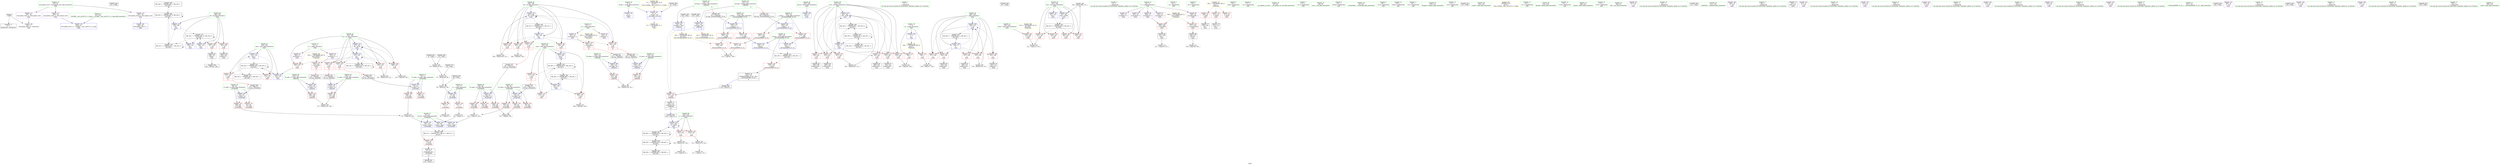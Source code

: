 digraph "SVFG" {
	label="SVFG";

	Node0x555c77682550 [shape=record,color=grey,label="{NodeID: 0\nNullPtr}"];
	Node0x555c77682550 -> Node0x555c7769cce0[style=solid];
	Node0x555c77682550 -> Node0x555c776a3b20[style=solid];
	Node0x555c776de320 [shape=record,color=black,label="{NodeID: 443\n372 = PHI()\n}"];
	Node0x555c776c33f0 [shape=record,color=black,label="{NodeID: 360\nMR_56V_2 = PHI(MR_56V_3, MR_56V_1, )\npts\{200 \}\n}"];
	Node0x555c776c33f0 -> Node0x555c776bedf0[style=dashed];
	Node0x555c7769e230 [shape=record,color=blue,label="{NodeID: 194\n62\<--105\nretval\<--cmp8\n_Z5checkiiii\n}"];
	Node0x555c7769e230 -> Node0x555c776bbbf0[style=dashed];
	Node0x555c7769b450 [shape=record,color=purple,label="{NodeID: 111\n404\<--39\nllvm.global_ctors_1\<--llvm.global_ctors\nGlob }"];
	Node0x555c7769b450 -> Node0x555c776a3a20[style=solid];
	Node0x555c77699760 [shape=record,color=green,label="{NodeID: 28\n4\<--6\n_ZL2pi\<--_ZL2pi_field_insensitive\nGlob }"];
	Node0x555c77699760 -> Node0x555c776a3720[style=solid];
	Node0x555c77699760 -> Node0x555c776a3c20[style=solid];
	Node0x555c776ac7f0 [shape=record,color=grey,label="{NodeID: 305\n355 = Binary(354, 221, )\n}"];
	Node0x555c776ac7f0 -> Node0x555c776a68a0[style=solid];
	Node0x555c776a68a0 [shape=record,color=blue,label="{NodeID: 222\n197\<--355\ndy\<--inc55\nmain\n}"];
	Node0x555c776a68a0 -> Node0x555c776a27b0[style=dashed];
	Node0x555c776a68a0 -> Node0x555c776a2880[style=dashed];
	Node0x555c776a68a0 -> Node0x555c776a2950[style=dashed];
	Node0x555c776a68a0 -> Node0x555c776a2a20[style=dashed];
	Node0x555c776a68a0 -> Node0x555c776a2af0[style=dashed];
	Node0x555c776a68a0 -> Node0x555c776a6150[style=dashed];
	Node0x555c776a68a0 -> Node0x555c776a68a0[style=dashed];
	Node0x555c776a68a0 -> Node0x555c776c2ef0[style=dashed];
	Node0x555c776a1430 [shape=record,color=red,label="{NodeID: 139\n168\<--162\n\<--__b.addr\n_ZSt3maxIiERKT_S2_S2_\n}"];
	Node0x555c776a1430 -> Node0x555c776a16a0[style=solid];
	Node0x555c7769bef0 [shape=record,color=green,label="{NodeID: 56\n183\<--184\nretval\<--retval_field_insensitive\nmain\n}"];
	Node0x555c7769bef0 -> Node0x555c7769ebf0[style=solid];
	Node0x555c776a2af0 [shape=record,color=red,label="{NodeID: 167\n354\<--197\n\<--dy\nmain\n}"];
	Node0x555c776a2af0 -> Node0x555c776ac7f0[style=solid];
	Node0x555c7769d6d0 [shape=record,color=black,label="{NodeID: 84\n300\<--299\nidxprom26\<--\nmain\n}"];
	Node0x555c776880c0 [shape=record,color=green,label="{NodeID: 1\n5\<--1\n\<--dummyObj\nCan only get source location for instruction, argument, global var or function.}"];
	Node0x555c776de3f0 [shape=record,color=black,label="{NodeID: 444\n377 = PHI()\n}"];
	Node0x555c776c38f0 [shape=record,color=black,label="{NodeID: 361\nMR_58V_2 = PHI(MR_58V_3, MR_58V_1, )\npts\{202 \}\n}"];
	Node0x555c776c38f0 -> Node0x555c776bf2f0[style=dashed];
	Node0x555c7769e300 [shape=record,color=blue,label="{NodeID: 195\n62\<--110\nretval\<--cmp10\n_Z5checkiiii\n}"];
	Node0x555c7769e300 -> Node0x555c776bbbf0[style=dashed];
	Node0x555c7769b550 [shape=record,color=purple,label="{NodeID: 112\n405\<--39\nllvm.global_ctors_2\<--llvm.global_ctors\nGlob }"];
	Node0x555c7769b550 -> Node0x555c776a3b20[style=solid];
	Node0x555c776997f0 [shape=record,color=green,label="{NodeID: 29\n7\<--9\nn\<--n_field_insensitive\nGlob }"];
	Node0x555c776997f0 -> Node0x555c7769b650[style=solid];
	Node0x555c776997f0 -> Node0x555c7769b720[style=solid];
	Node0x555c776997f0 -> Node0x555c776a3820[style=solid];
	Node0x555c776ac970 [shape=record,color=grey,label="{NodeID: 306\n381 = Binary(380, 221, )\n}"];
	Node0x555c776ac970 -> Node0x555c776a6a40[style=solid];
	Node0x555c776a6970 [shape=record,color=blue,label="{NodeID: 223\n195\<--360\ndx\<--inc58\nmain\n}"];
	Node0x555c776a6970 -> Node0x555c776a23a0[style=dashed];
	Node0x555c776a6970 -> Node0x555c776a2470[style=dashed];
	Node0x555c776a6970 -> Node0x555c776a2540[style=dashed];
	Node0x555c776a6970 -> Node0x555c776a2610[style=dashed];
	Node0x555c776a6970 -> Node0x555c776a26e0[style=dashed];
	Node0x555c776a6970 -> Node0x555c776a6970[style=dashed];
	Node0x555c776a6970 -> Node0x555c776c29f0[style=dashed];
	Node0x555c776a1500 [shape=record,color=red,label="{NodeID: 140\n172\<--162\n\<--__b.addr\n_ZSt3maxIiERKT_S2_S2_\n}"];
	Node0x555c776a1500 -> Node0x555c7769ea50[style=solid];
	Node0x555c7769bfc0 [shape=record,color=green,label="{NodeID: 57\n185\<--186\nntest\<--ntest_field_insensitive\nmain\n}"];
	Node0x555c7769bfc0 -> Node0x555c776a1770[style=solid];
	Node0x555c776a2bc0 [shape=record,color=red,label="{NodeID: 168\n287\<--199\n\<--ok\nmain\n}"];
	Node0x555c776a2bc0 -> Node0x555c7769d530[style=solid];
	Node0x555c7769d7a0 [shape=record,color=black,label="{NodeID: 85\n306\<--305\nidxprom29\<--\nmain\n}"];
	Node0x555c776896f0 [shape=record,color=green,label="{NodeID: 2\n8\<--1\n\<--dummyObj\nCan only get source location for instruction, argument, global var or function.}"];
	Node0x555c776de4f0 [shape=record,color=black,label="{NodeID: 445\n58 = PHI(272, )\n0th arg _Z5checkiiii }"];
	Node0x555c776de4f0 -> Node0x555c776a3cf0[style=solid];
	Node0x555c776c3df0 [shape=record,color=black,label="{NodeID: 362\nMR_60V_2 = PHI(MR_60V_3, MR_60V_1, )\npts\{204 \}\n}"];
	Node0x555c776c3df0 -> Node0x555c776bf7f0[style=dashed];
	Node0x555c7769e3d0 [shape=record,color=blue,label="{NodeID: 196\n124\<--120\nX1.addr\<--X1\n_Z4distiiii\n}"];
	Node0x555c7769e3d0 -> Node0x555c776a0db0[style=dashed];
	Node0x555c7769b650 [shape=record,color=red,label="{NodeID: 113\n238\<--7\n\<--n\nmain\n}"];
	Node0x555c7769b650 -> Node0x555c776ae2f0[style=solid];
	Node0x555c77699880 [shape=record,color=green,label="{NodeID: 30\n10\<--11\nx\<--x_field_insensitive\nGlob }"];
	Node0x555c77699880 -> Node0x555c7769dbb0[style=solid];
	Node0x555c77699880 -> Node0x555c7769dc80[style=solid];
	Node0x555c776bb940 [shape=record,color=yellow,style=double,label="{NodeID: 390\n62V_1 = ENCHI(MR_62V_0)\npts\{110000 \}\nFun[main]}"];
	Node0x555c776bb940 -> Node0x555c776a33e0[style=dashed];
	Node0x555c776acaf0 [shape=record,color=grey,label="{NodeID: 307\n342 = Binary(341, 221, )\n}"];
	Node0x555c776acaf0 -> Node0x555c776a6630[style=solid];
	Node0x555c776a6a40 [shape=record,color=blue,label="{NodeID: 224\n187\<--381\ntest\<--inc68\nmain\n}"];
	Node0x555c776a6a40 -> Node0x555c776c15f0[style=dashed];
	Node0x555c776a15d0 [shape=record,color=red,label="{NodeID: 141\n167\<--166\n\<--\n_ZSt3maxIiERKT_S2_S2_\n}"];
	Node0x555c776a15d0 -> Node0x555c776ae470[style=solid];
	Node0x555c7769c090 [shape=record,color=green,label="{NodeID: 58\n187\<--188\ntest\<--test_field_insensitive\nmain\n}"];
	Node0x555c7769c090 -> Node0x555c776a1840[style=solid];
	Node0x555c7769c090 -> Node0x555c776a1910[style=solid];
	Node0x555c7769c090 -> Node0x555c776a19e0[style=solid];
	Node0x555c7769c090 -> Node0x555c776a1ab0[style=solid];
	Node0x555c7769c090 -> Node0x555c7769ecc0[style=solid];
	Node0x555c7769c090 -> Node0x555c776a6a40[style=solid];
	Node0x555c776a2c90 [shape=record,color=red,label="{NodeID: 169\n345\<--199\n\<--ok\nmain\n}"];
	Node0x555c776a2c90 -> Node0x555c7769dae0[style=solid];
	Node0x555c7769d870 [shape=record,color=black,label="{NodeID: 86\n310\<--309\nconv\<--\nmain\n}"];
	Node0x555c7769d870 -> Node0x555c776ad3f0[style=solid];
	Node0x555c77689780 [shape=record,color=green,label="{NodeID: 3\n16\<--1\n.str\<--dummyObj\nGlob }"];
	Node0x555c776de6e0 [shape=record,color=black,label="{NodeID: 446\n59 = PHI(273, )\n1st arg _Z5checkiiii }"];
	Node0x555c776de6e0 -> Node0x555c776a3dc0[style=solid];
	Node0x555c7769e4a0 [shape=record,color=blue,label="{NodeID: 197\n126\<--121\nY1.addr\<--Y1\n_Z4distiiii\n}"];
	Node0x555c7769e4a0 -> Node0x555c776a0e80[style=dashed];
	Node0x555c7769b720 [shape=record,color=red,label="{NodeID: 114\n284\<--7\n\<--n\nmain\n}"];
	Node0x555c7769b720 -> Node0x555c776ade70[style=solid];
	Node0x555c77699910 [shape=record,color=green,label="{NodeID: 31\n12\<--13\ny\<--y_field_insensitive\nGlob }"];
	Node0x555c77699910 -> Node0x555c7769dd50[style=solid];
	Node0x555c77699910 -> Node0x555c7769de20[style=solid];
	Node0x555c776bba20 [shape=record,color=yellow,style=double,label="{NodeID: 391\n64V_1 = ENCHI(MR_64V_0)\npts\{130000 \}\nFun[main]}"];
	Node0x555c776bba20 -> Node0x555c776a34b0[style=dashed];
	Node0x555c776acc70 [shape=record,color=grey,label="{NodeID: 308\n254 = Binary(253, 221, )\n}"];
	Node0x555c776acc70 -> Node0x555c7769ee60[style=solid];
	Node0x555c776a16a0 [shape=record,color=red,label="{NodeID: 142\n169\<--168\n\<--\n_ZSt3maxIiERKT_S2_S2_\n}"];
	Node0x555c776a16a0 -> Node0x555c776ae470[style=solid];
	Node0x555c7769c160 [shape=record,color=green,label="{NodeID: 59\n189\<--190\ni\<--i_field_insensitive\nmain\n}"];
	Node0x555c7769c160 -> Node0x555c776a1b80[style=solid];
	Node0x555c7769c160 -> Node0x555c776a1c50[style=solid];
	Node0x555c7769c160 -> Node0x555c776a1d20[style=solid];
	Node0x555c7769c160 -> Node0x555c776a1df0[style=solid];
	Node0x555c7769c160 -> Node0x555c776a1ec0[style=solid];
	Node0x555c7769c160 -> Node0x555c7769ed90[style=solid];
	Node0x555c7769c160 -> Node0x555c7769ee60[style=solid];
	Node0x555c776bbbf0 [shape=record,color=black,label="{NodeID: 336\nMR_4V_3 = PHI(MR_4V_5, MR_4V_2, MR_4V_4, )\npts\{63 \}\n}"];
	Node0x555c776bbbf0 -> Node0x555c776a0320[style=dashed];
	Node0x555c776a2d60 [shape=record,color=red,label="{NodeID: 170\n283\<--201\n\<--i20\nmain\n}"];
	Node0x555c776a2d60 -> Node0x555c776ade70[style=solid];
	Node0x555c7769d940 [shape=record,color=black,label="{NodeID: 87\n324\<--323\nidxprom36\<--\nmain\n}"];
	Node0x555c776883c0 [shape=record,color=green,label="{NodeID: 4\n18\<--1\n.str.1\<--dummyObj\nGlob }"];
	Node0x555c776de820 [shape=record,color=black,label="{NodeID: 447\n60 = PHI(274, )\n2nd arg _Z5checkiiii }"];
	Node0x555c776de820 -> Node0x555c776a3e90[style=solid];
	Node0x555c7769e570 [shape=record,color=blue,label="{NodeID: 198\n128\<--122\nX2.addr\<--X2\n_Z4distiiii\n}"];
	Node0x555c7769e570 -> Node0x555c776a0f50[style=dashed];
	Node0x555c776a00b0 [shape=record,color=red,label="{NodeID: 115\n206\<--20\n\<--stdin\nmain\n}"];
	Node0x555c776a00b0 -> Node0x555c7769d120[style=solid];
	Node0x555c776999a0 [shape=record,color=green,label="{NodeID: 32\n14\<--15\nc\<--c_field_insensitive\nGlob }"];
	Node0x555c776999a0 -> Node0x555c7769def0[style=solid];
	Node0x555c776999a0 -> Node0x555c7769dfc0[style=solid];
	Node0x555c776999a0 -> Node0x555c7769a7f0[style=solid];
	Node0x555c776999a0 -> Node0x555c7769a8c0[style=solid];
	Node0x555c776999a0 -> Node0x555c7769a990[style=solid];
	Node0x555c776a4030 [shape=record,color=yellow,style=double,label="{NodeID: 392\n66V_1 = ENCHI(MR_66V_0)\npts\{150000 \}\nFun[main]}"];
	Node0x555c776a4030 -> Node0x555c776a3580[style=dashed];
	Node0x555c776a4030 -> Node0x555c776a3650[style=dashed];
	Node0x555c776acdf0 [shape=record,color=grey,label="{NodeID: 309\n101 = cmp(99, 100, )\n}"];
	Node0x555c776a1770 [shape=record,color=red,label="{NodeID: 143\n224\<--185\n\<--ntest\nmain\n}"];
	Node0x555c776a1770 -> Node0x555c776ad870[style=solid];
	Node0x555c7769c230 [shape=record,color=green,label="{NodeID: 60\n191\<--192\nansx\<--ansx_field_insensitive\nmain\n}"];
	Node0x555c7769c230 -> Node0x555c776a1f90[style=solid];
	Node0x555c7769c230 -> Node0x555c776a2060[style=solid];
	Node0x555c7769c230 -> Node0x555c776a2130[style=solid];
	Node0x555c7769c230 -> Node0x555c7769ef30[style=solid];
	Node0x555c7769c230 -> Node0x555c776a6700[style=solid];
	Node0x555c776a2e30 [shape=record,color=red,label="{NodeID: 171\n295\<--201\n\<--i20\nmain\n}"];
	Node0x555c776a2e30 -> Node0x555c7769d600[style=solid];
	Node0x555c7769da10 [shape=record,color=black,label="{NodeID: 88\n328\<--327\nconv39\<--\nmain\n}"];
	Node0x555c7769da10 -> Node0x555c776adff0[style=solid];
	Node0x555c77688450 [shape=record,color=green,label="{NodeID: 5\n20\<--1\nstdin\<--dummyObj\nGlob }"];
	Node0x555c776de960 [shape=record,color=black,label="{NodeID: 448\n61 = PHI(275, )\n3rd arg _Z5checkiiii }"];
	Node0x555c776de960 -> Node0x555c776a3f60[style=solid];
	Node0x555c7769e640 [shape=record,color=blue,label="{NodeID: 199\n130\<--123\nY2.addr\<--Y2\n_Z4distiiii\n}"];
	Node0x555c7769e640 -> Node0x555c776a1020[style=dashed];
	Node0x555c776a0180 [shape=record,color=red,label="{NodeID: 116\n212\<--25\n\<--stdout\nmain\n}"];
	Node0x555c776a0180 -> Node0x555c7769d1f0[style=solid];
	Node0x555c77699aa0 [shape=record,color=green,label="{NodeID: 33\n39\<--43\nllvm.global_ctors\<--llvm.global_ctors_field_insensitive\nGlob }"];
	Node0x555c77699aa0 -> Node0x555c7769b350[style=solid];
	Node0x555c77699aa0 -> Node0x555c7769b450[style=solid];
	Node0x555c77699aa0 -> Node0x555c7769b550[style=solid];
	Node0x555c776a4110 [shape=record,color=yellow,style=double,label="{NodeID: 393\n2V_1 = ENCHI(MR_2V_0)\npts\{6 \}\nFun[_GLOBAL__sub_I_g201513_2_0.cpp]|{<s0>20}}"];
	Node0x555c776a4110:s0 -> Node0x555c776a3c20[style=dashed,color=red];
	Node0x555c776acf70 [shape=record,color=grey,label="{NodeID: 310\n93 = cmp(92, 8, )\n}"];
	Node0x555c776a1840 [shape=record,color=red,label="{NodeID: 144\n223\<--187\n\<--test\nmain\n}"];
	Node0x555c776a1840 -> Node0x555c776ad870[style=solid];
	Node0x555c7769c300 [shape=record,color=green,label="{NodeID: 61\n193\<--194\nansy\<--ansy_field_insensitive\nmain\n}"];
	Node0x555c7769c300 -> Node0x555c776a2200[style=solid];
	Node0x555c7769c300 -> Node0x555c776a22d0[style=solid];
	Node0x555c7769c300 -> Node0x555c7769f000[style=solid];
	Node0x555c7769c300 -> Node0x555c776a67d0[style=solid];
	Node0x555c776a2f00 [shape=record,color=red,label="{NodeID: 172\n299\<--201\n\<--i20\nmain\n}"];
	Node0x555c776a2f00 -> Node0x555c7769d6d0[style=solid];
	Node0x555c7769dae0 [shape=record,color=black,label="{NodeID: 89\n346\<--345\ntobool51\<--\nmain\n}"];
	Node0x555c7768a3f0 [shape=record,color=green,label="{NodeID: 6\n21\<--1\n.str.2\<--dummyObj\nGlob }"];
	Node0x555c776deaa0 [shape=record,color=black,label="{NodeID: 449\n120 = PHI(293, )\n0th arg _Z4distiiii }"];
	Node0x555c776deaa0 -> Node0x555c7769e3d0[style=solid];
	Node0x555c7769e710 [shape=record,color=blue,label="{NodeID: 200\n132\<--143\nref.tmp\<--call\n_Z4distiiii\n|{|<s1>8}}"];
	Node0x555c7769e710 -> Node0x555c776a10f0[style=dashed];
	Node0x555c7769e710:s1 -> Node0x555c776a4220[style=dashed,color=red];
	Node0x555c776a0250 [shape=record,color=red,label="{NodeID: 117\n227\<--28\n\<--stderr\nmain\n}"];
	Node0x555c77699ba0 [shape=record,color=green,label="{NodeID: 34\n44\<--45\n__cxx_global_var_init\<--__cxx_global_var_init_field_insensitive\n}"];
	Node0x555c776a4220 [shape=record,color=yellow,style=double,label="{NodeID: 394\n24V_1 = ENCHI(MR_24V_0)\npts\{133 \}\nFun[_ZSt3maxIiERKT_S2_S2_]}"];
	Node0x555c776a4220 -> Node0x555c776a15d0[style=dashed];
	Node0x555c776ad0f0 [shape=record,color=grey,label="{NodeID: 311\n96 = cmp(95, 8, )\n}"];
	Node0x555c776ad0f0 -> Node0x555c7769e160[style=solid];
	Node0x555c776a1910 [shape=record,color=red,label="{NodeID: 145\n228\<--187\n\<--test\nmain\n}"];
	Node0x555c7769c3d0 [shape=record,color=green,label="{NodeID: 62\n195\<--196\ndx\<--dx_field_insensitive\nmain\n}"];
	Node0x555c7769c3d0 -> Node0x555c776a23a0[style=solid];
	Node0x555c7769c3d0 -> Node0x555c776a2470[style=solid];
	Node0x555c7769c3d0 -> Node0x555c776a2540[style=solid];
	Node0x555c7769c3d0 -> Node0x555c776a2610[style=solid];
	Node0x555c7769c3d0 -> Node0x555c776a26e0[style=solid];
	Node0x555c7769c3d0 -> Node0x555c776a6080[style=solid];
	Node0x555c7769c3d0 -> Node0x555c776a6970[style=solid];
	Node0x555c776bcaf0 [shape=record,color=black,label="{NodeID: 339\nMR_56V_5 = PHI(MR_56V_7, MR_56V_4, )\npts\{200 \}\n}"];
	Node0x555c776bcaf0 -> Node0x555c776a6220[style=dashed];
	Node0x555c776bcaf0 -> Node0x555c776bcaf0[style=dashed];
	Node0x555c776bcaf0 -> Node0x555c776bedf0[style=dashed];
	Node0x555c776a2fd0 [shape=record,color=red,label="{NodeID: 173\n305\<--201\n\<--i20\nmain\n}"];
	Node0x555c776a2fd0 -> Node0x555c7769d7a0[style=solid];
	Node0x555c7769dbb0 [shape=record,color=purple,label="{NodeID: 90\n243\<--10\narrayidx\<--x\nmain\n}"];
	Node0x555c7768a480 [shape=record,color=green,label="{NodeID: 7\n23\<--1\n.str.3\<--dummyObj\nGlob }"];
	Node0x555c776debe0 [shape=record,color=black,label="{NodeID: 450\n121 = PHI(294, )\n1st arg _Z4distiiii }"];
	Node0x555c776debe0 -> Node0x555c7769e4a0[style=solid];
	Node0x555c7769e7e0 [shape=record,color=blue,label="{NodeID: 201\n134\<--148\nref.tmp1\<--call3\n_Z4distiiii\n|{|<s1>8}}"];
	Node0x555c7769e7e0 -> Node0x555c776a10f0[style=dashed];
	Node0x555c7769e7e0:s1 -> Node0x555c776a4330[style=dashed,color=red];
	Node0x555c776a0320 [shape=record,color=red,label="{NodeID: 118\n113\<--62\n\<--retval\n_Z5checkiiii\n}"];
	Node0x555c776a0320 -> Node0x555c7769ceb0[style=solid];
	Node0x555c77699ca0 [shape=record,color=green,label="{NodeID: 35\n49\<--50\nacos\<--acos_field_insensitive\n}"];
	Node0x555c776a4330 [shape=record,color=yellow,style=double,label="{NodeID: 395\n26V_1 = ENCHI(MR_26V_0)\npts\{135 \}\nFun[_ZSt3maxIiERKT_S2_S2_]}"];
	Node0x555c776a4330 -> Node0x555c776a16a0[style=dashed];
	Node0x555c776ad270 [shape=record,color=grey,label="{NodeID: 312\n317 = cmp(315, 221, )\n}"];
	Node0x555c776a19e0 [shape=record,color=red,label="{NodeID: 146\n363\<--187\n\<--test\nmain\n}"];
	Node0x555c7769c4a0 [shape=record,color=green,label="{NodeID: 63\n197\<--198\ndy\<--dy_field_insensitive\nmain\n}"];
	Node0x555c7769c4a0 -> Node0x555c776a27b0[style=solid];
	Node0x555c7769c4a0 -> Node0x555c776a2880[style=solid];
	Node0x555c7769c4a0 -> Node0x555c776a2950[style=solid];
	Node0x555c7769c4a0 -> Node0x555c776a2a20[style=solid];
	Node0x555c7769c4a0 -> Node0x555c776a2af0[style=solid];
	Node0x555c7769c4a0 -> Node0x555c776a6150[style=solid];
	Node0x555c7769c4a0 -> Node0x555c776a68a0[style=solid];
	Node0x555c776bcff0 [shape=record,color=black,label="{NodeID: 340\nMR_58V_5 = PHI(MR_58V_7, MR_58V_4, )\npts\{202 \}\n}"];
	Node0x555c776bcff0 -> Node0x555c776a62f0[style=dashed];
	Node0x555c776bcff0 -> Node0x555c776bcff0[style=dashed];
	Node0x555c776bcff0 -> Node0x555c776bf2f0[style=dashed];
	Node0x555c776a30a0 [shape=record,color=red,label="{NodeID: 174\n323\<--201\n\<--i20\nmain\n}"];
	Node0x555c776a30a0 -> Node0x555c7769d940[style=solid];
	Node0x555c7769dc80 [shape=record,color=purple,label="{NodeID: 91\n297\<--10\narrayidx25\<--x\nmain\n}"];
	Node0x555c7769dc80 -> Node0x555c776a33e0[style=solid];
	Node0x555c7768a510 [shape=record,color=green,label="{NodeID: 8\n25\<--1\nstdout\<--dummyObj\nGlob }"];
	Node0x555c776dee00 [shape=record,color=black,label="{NodeID: 451\n122 = PHI(298, )\n2nd arg _Z4distiiii }"];
	Node0x555c776dee00 -> Node0x555c7769e570[style=solid];
	Node0x555c7769e8b0 [shape=record,color=blue,label="{NodeID: 202\n160\<--156\n__a.addr\<--__a\n_ZSt3maxIiERKT_S2_S2_\n}"];
	Node0x555c7769e8b0 -> Node0x555c776a1290[style=dashed];
	Node0x555c7769e8b0 -> Node0x555c776a1360[style=dashed];
	Node0x555c776a03f0 [shape=record,color=red,label="{NodeID: 119\n78\<--64\n\<--X1.addr\n_Z5checkiiii\n}"];
	Node0x555c77699da0 [shape=record,color=green,label="{NodeID: 36\n55\<--56\n_Z5checkiiii\<--_Z5checkiiii_field_insensitive\n}"];
	Node0x555c776ad3f0 [shape=record,color=grey,label="{NodeID: 313\n311 = cmp(310, 312, )\n}"];
	Node0x555c776a1ab0 [shape=record,color=red,label="{NodeID: 147\n380\<--187\n\<--test\nmain\n}"];
	Node0x555c776a1ab0 -> Node0x555c776ac970[style=solid];
	Node0x555c7769c570 [shape=record,color=green,label="{NodeID: 64\n199\<--200\nok\<--ok_field_insensitive\nmain\n}"];
	Node0x555c7769c570 -> Node0x555c776a2bc0[style=solid];
	Node0x555c7769c570 -> Node0x555c776a2c90[style=solid];
	Node0x555c7769c570 -> Node0x555c776a6220[style=solid];
	Node0x555c7769c570 -> Node0x555c776a6490[style=solid];
	Node0x555c7769c570 -> Node0x555c776a6560[style=solid];
	Node0x555c776bd4f0 [shape=record,color=black,label="{NodeID: 341\nMR_60V_5 = PHI(MR_60V_6, MR_60V_4, )\npts\{204 \}\n}"];
	Node0x555c776bd4f0 -> Node0x555c776a63c0[style=dashed];
	Node0x555c776bd4f0 -> Node0x555c776bd4f0[style=dashed];
	Node0x555c776bd4f0 -> Node0x555c776bf7f0[style=dashed];
	Node0x555c776a3170 [shape=record,color=red,label="{NodeID: 175\n341\<--201\n\<--i20\nmain\n}"];
	Node0x555c776a3170 -> Node0x555c776acaf0[style=solid];
	Node0x555c7769dd50 [shape=record,color=purple,label="{NodeID: 92\n246\<--12\narrayidx9\<--y\nmain\n}"];
	Node0x555c776885a0 [shape=record,color=green,label="{NodeID: 9\n26\<--1\n.str.4\<--dummyObj\nGlob }"];
	Node0x555c776def40 [shape=record,color=black,label="{NodeID: 452\n123 = PHI(302, )\n3rd arg _Z4distiiii }"];
	Node0x555c776def40 -> Node0x555c7769e640[style=solid];
	Node0x555c7769e980 [shape=record,color=blue,label="{NodeID: 203\n162\<--157\n__b.addr\<--__b\n_ZSt3maxIiERKT_S2_S2_\n}"];
	Node0x555c7769e980 -> Node0x555c776a1430[style=dashed];
	Node0x555c7769e980 -> Node0x555c776a1500[style=dashed];
	Node0x555c776a04c0 [shape=record,color=red,label="{NodeID: 120\n99\<--64\n\<--X1.addr\n_Z5checkiiii\n}"];
	Node0x555c776a04c0 -> Node0x555c776acdf0[style=solid];
	Node0x555c77699ea0 [shape=record,color=green,label="{NodeID: 37\n62\<--63\nretval\<--retval_field_insensitive\n_Z5checkiiii\n}"];
	Node0x555c77699ea0 -> Node0x555c776a0320[style=solid];
	Node0x555c77699ea0 -> Node0x555c7769e160[style=solid];
	Node0x555c77699ea0 -> Node0x555c7769e230[style=solid];
	Node0x555c77699ea0 -> Node0x555c7769e300[style=solid];
	Node0x555c776ad570 [shape=record,color=grey,label="{NodeID: 314\n110 = cmp(108, 109, )\n}"];
	Node0x555c776ad570 -> Node0x555c7769e300[style=solid];
	Node0x555c776a1b80 [shape=record,color=red,label="{NodeID: 148\n237\<--189\n\<--i\nmain\n}"];
	Node0x555c776a1b80 -> Node0x555c776ae2f0[style=solid];
	Node0x555c7769c640 [shape=record,color=green,label="{NodeID: 65\n201\<--202\ni20\<--i20_field_insensitive\nmain\n}"];
	Node0x555c7769c640 -> Node0x555c776a2d60[style=solid];
	Node0x555c7769c640 -> Node0x555c776a2e30[style=solid];
	Node0x555c7769c640 -> Node0x555c776a2f00[style=solid];
	Node0x555c7769c640 -> Node0x555c776a2fd0[style=solid];
	Node0x555c7769c640 -> Node0x555c776a30a0[style=solid];
	Node0x555c7769c640 -> Node0x555c776a3170[style=solid];
	Node0x555c7769c640 -> Node0x555c776a62f0[style=solid];
	Node0x555c7769c640 -> Node0x555c776a6630[style=solid];
	Node0x555c776a3240 [shape=record,color=red,label="{NodeID: 176\n314\<--203\n\<--u\nmain\n}"];
	Node0x555c776a3240 -> Node0x555c776ac070[style=solid];
	Node0x555c7769de20 [shape=record,color=purple,label="{NodeID: 93\n301\<--12\narrayidx27\<--y\nmain\n}"];
	Node0x555c7769de20 -> Node0x555c776a34b0[style=solid];
	Node0x555c77688630 [shape=record,color=green,label="{NodeID: 10\n28\<--1\nstderr\<--dummyObj\nGlob }"];
	Node0x555c776df080 [shape=record,color=black,label="{NodeID: 453\n156 = PHI(132, )\n0th arg _ZSt3maxIiERKT_S2_S2_ }"];
	Node0x555c776df080 -> Node0x555c7769e8b0[style=solid];
	Node0x555c7769ea50 [shape=record,color=blue,label="{NodeID: 204\n158\<--172\nretval\<--\n_ZSt3maxIiERKT_S2_S2_\n}"];
	Node0x555c7769ea50 -> Node0x555c776c0bf0[style=dashed];
	Node0x555c776a0590 [shape=record,color=red,label="{NodeID: 121\n103\<--64\n\<--X1.addr\n_Z5checkiiii\n}"];
	Node0x555c776a0590 -> Node0x555c776ad9f0[style=solid];
	Node0x555c77699f70 [shape=record,color=green,label="{NodeID: 38\n64\<--65\nX1.addr\<--X1.addr_field_insensitive\n_Z5checkiiii\n}"];
	Node0x555c77699f70 -> Node0x555c776a03f0[style=solid];
	Node0x555c77699f70 -> Node0x555c776a04c0[style=solid];
	Node0x555c77699f70 -> Node0x555c776a0590[style=solid];
	Node0x555c77699f70 -> Node0x555c776a3cf0[style=solid];
	Node0x555c776ad6f0 [shape=record,color=grey,label="{NodeID: 315\n369 = cmp(368, 258, )\n}"];
	Node0x555c776a1c50 [shape=record,color=red,label="{NodeID: 149\n241\<--189\n\<--i\nmain\n}"];
	Node0x555c776a1c50 -> Node0x555c7769d2c0[style=solid];
	Node0x555c7769c710 [shape=record,color=green,label="{NodeID: 66\n203\<--204\nu\<--u_field_insensitive\nmain\n}"];
	Node0x555c7769c710 -> Node0x555c776a3240[style=solid];
	Node0x555c7769c710 -> Node0x555c776a3310[style=solid];
	Node0x555c7769c710 -> Node0x555c776a63c0[style=solid];
	Node0x555c776a3310 [shape=record,color=red,label="{NodeID: 177\n332\<--203\n\<--u\nmain\n}"];
	Node0x555c776a3310 -> Node0x555c776ac370[style=solid];
	Node0x555c7769def0 [shape=record,color=purple,label="{NodeID: 94\n249\<--14\narrayidx11\<--c\nmain\n}"];
	Node0x555c776886c0 [shape=record,color=green,label="{NodeID: 11\n29\<--1\n.str.5\<--dummyObj\nGlob }"];
	Node0x555c776df1c0 [shape=record,color=black,label="{NodeID: 454\n157 = PHI(134, )\n1st arg _ZSt3maxIiERKT_S2_S2_ }"];
	Node0x555c776df1c0 -> Node0x555c7769e980[style=solid];
	Node0x555c7769eb20 [shape=record,color=blue,label="{NodeID: 205\n158\<--175\nretval\<--\n_ZSt3maxIiERKT_S2_S2_\n}"];
	Node0x555c7769eb20 -> Node0x555c776c0bf0[style=dashed];
	Node0x555c776a0660 [shape=record,color=red,label="{NodeID: 122\n82\<--66\n\<--Y1.addr\n_Z5checkiiii\n}"];
	Node0x555c7769a040 [shape=record,color=green,label="{NodeID: 39\n66\<--67\nY1.addr\<--Y1.addr_field_insensitive\n_Z5checkiiii\n}"];
	Node0x555c7769a040 -> Node0x555c776a0660[style=solid];
	Node0x555c7769a040 -> Node0x555c776a0730[style=solid];
	Node0x555c7769a040 -> Node0x555c776a3dc0[style=solid];
	Node0x555c776ad870 [shape=record,color=grey,label="{NodeID: 316\n225 = cmp(223, 224, )\n}"];
	Node0x555c776a1d20 [shape=record,color=red,label="{NodeID: 150\n244\<--189\n\<--i\nmain\n}"];
	Node0x555c776a1d20 -> Node0x555c7769d390[style=solid];
	Node0x555c7769c7e0 [shape=record,color=green,label="{NodeID: 67\n210\<--211\nfreopen\<--freopen_field_insensitive\n}"];
	Node0x555c776a33e0 [shape=record,color=red,label="{NodeID: 178\n298\<--297\n\<--arrayidx25\nmain\n|{<s0>16}}"];
	Node0x555c776a33e0:s0 -> Node0x555c776dee00[style=solid,color=red];
	Node0x555c7769dfc0 [shape=record,color=purple,label="{NodeID: 95\n307\<--14\narrayidx30\<--c\nmain\n}"];
	Node0x555c77689900 [shape=record,color=green,label="{NodeID: 12\n31\<--1\n.str.6\<--dummyObj\nGlob }"];
	Node0x555c776df870 [shape=record,color=black,label="{NodeID: 455\n251 = PHI()\n}"];
	Node0x555c7769ebf0 [shape=record,color=blue,label="{NodeID: 206\n183\<--8\nretval\<--\nmain\n}"];
	Node0x555c776a0730 [shape=record,color=red,label="{NodeID: 123\n108\<--66\n\<--Y1.addr\n_Z5checkiiii\n}"];
	Node0x555c776a0730 -> Node0x555c776ad570[style=solid];
	Node0x555c7769a110 [shape=record,color=green,label="{NodeID: 40\n68\<--69\nX2.addr\<--X2.addr_field_insensitive\n_Z5checkiiii\n}"];
	Node0x555c7769a110 -> Node0x555c776a0800[style=solid];
	Node0x555c7769a110 -> Node0x555c776a08d0[style=solid];
	Node0x555c7769a110 -> Node0x555c776a09a0[style=solid];
	Node0x555c7769a110 -> Node0x555c776a3e90[style=solid];
	Node0x555c776ad9f0 [shape=record,color=grey,label="{NodeID: 317\n105 = cmp(103, 104, )\n}"];
	Node0x555c776ad9f0 -> Node0x555c7769e230[style=solid];
	Node0x555c776a1df0 [shape=record,color=red,label="{NodeID: 151\n247\<--189\n\<--i\nmain\n}"];
	Node0x555c776a1df0 -> Node0x555c7769d460[style=solid];
	Node0x555c7769c8e0 [shape=record,color=green,label="{NodeID: 68\n218\<--219\nscanf\<--scanf_field_insensitive\n}"];
	Node0x555c776cbe30 [shape=record,color=yellow,style=double,label="{NodeID: 428\nRETMU(2V_2)\npts\{6 \}\nFun[_GLOBAL__sub_I_g201513_2_0.cpp]}"];
	Node0x555c776a34b0 [shape=record,color=red,label="{NodeID: 179\n302\<--301\n\<--arrayidx27\nmain\n|{<s0>16}}"];
	Node0x555c776a34b0:s0 -> Node0x555c776def40[style=solid,color=red];
	Node0x555c7769a7f0 [shape=record,color=purple,label="{NodeID: 96\n308\<--14\narraydecay\<--c\nmain\n}"];
	Node0x555c7769a7f0 -> Node0x555c776a3580[style=solid];
	Node0x555c77689990 [shape=record,color=green,label="{NodeID: 13\n33\<--1\n.str.7\<--dummyObj\nGlob }"];
	Node0x555c776df970 [shape=record,color=black,label="{NodeID: 456\n150 = PHI(155, )\n}"];
	Node0x555c776df970 -> Node0x555c776a10f0[style=solid];
	Node0x555c7769ecc0 [shape=record,color=blue,label="{NodeID: 207\n187\<--221\ntest\<--\nmain\n}"];
	Node0x555c7769ecc0 -> Node0x555c776c15f0[style=dashed];
	Node0x555c776a0800 [shape=record,color=red,label="{NodeID: 124\n85\<--68\n\<--X2.addr\n_Z5checkiiii\n}"];
	Node0x555c7769a1e0 [shape=record,color=green,label="{NodeID: 41\n70\<--71\nY2.addr\<--Y2.addr_field_insensitive\n_Z5checkiiii\n}"];
	Node0x555c7769a1e0 -> Node0x555c776a0a70[style=solid];
	Node0x555c7769a1e0 -> Node0x555c776a0b40[style=solid];
	Node0x555c7769a1e0 -> Node0x555c776a3f60[style=solid];
	Node0x555c776adb70 [shape=record,color=grey,label="{NodeID: 318\n264 = cmp(263, 265, )\n}"];
	Node0x555c776a1ec0 [shape=record,color=red,label="{NodeID: 152\n253\<--189\n\<--i\nmain\n}"];
	Node0x555c776a1ec0 -> Node0x555c776acc70[style=solid];
	Node0x555c7769c9e0 [shape=record,color=green,label="{NodeID: 69\n231\<--232\nfprintf\<--fprintf_field_insensitive\n}"];
	Node0x555c776bedf0 [shape=record,color=black,label="{NodeID: 346\nMR_56V_3 = PHI(MR_56V_4, MR_56V_2, )\npts\{200 \}\n}"];
	Node0x555c776bedf0 -> Node0x555c776a6220[style=dashed];
	Node0x555c776bedf0 -> Node0x555c776bcaf0[style=dashed];
	Node0x555c776bedf0 -> Node0x555c776bedf0[style=dashed];
	Node0x555c776bedf0 -> Node0x555c776c33f0[style=dashed];
	Node0x555c776a3580 [shape=record,color=red,label="{NodeID: 180\n309\<--308\n\<--arraydecay\nmain\n}"];
	Node0x555c776a3580 -> Node0x555c7769d870[style=solid];
	Node0x555c7769a8c0 [shape=record,color=purple,label="{NodeID: 97\n325\<--14\narrayidx37\<--c\nmain\n}"];
	Node0x555c77689a20 [shape=record,color=green,label="{NodeID: 14\n35\<--1\n.str.8\<--dummyObj\nGlob }"];
	Node0x555c776dfba0 [shape=record,color=black,label="{NodeID: 457\n86 = PHI()\n}"];
	Node0x555c776dfba0 -> Node0x555c776abbf0[style=solid];
	Node0x555c7769ed90 [shape=record,color=blue,label="{NodeID: 208\n189\<--8\ni\<--\nmain\n}"];
	Node0x555c7769ed90 -> Node0x555c776a1b80[style=dashed];
	Node0x555c7769ed90 -> Node0x555c776a1c50[style=dashed];
	Node0x555c7769ed90 -> Node0x555c776a1d20[style=dashed];
	Node0x555c7769ed90 -> Node0x555c776a1df0[style=dashed];
	Node0x555c7769ed90 -> Node0x555c776a1ec0[style=dashed];
	Node0x555c7769ed90 -> Node0x555c7769ee60[style=dashed];
	Node0x555c7769ed90 -> Node0x555c776c1af0[style=dashed];
	Node0x555c776a08d0 [shape=record,color=red,label="{NodeID: 125\n100\<--68\n\<--X2.addr\n_Z5checkiiii\n}"];
	Node0x555c776a08d0 -> Node0x555c776acdf0[style=solid];
	Node0x555c7769a2b0 [shape=record,color=green,label="{NodeID: 42\n72\<--73\nu\<--u_field_insensitive\n_Z5checkiiii\n}"];
	Node0x555c7769a2b0 -> Node0x555c776a0c10[style=solid];
	Node0x555c7769a2b0 -> Node0x555c776a0ce0[style=solid];
	Node0x555c7769a2b0 -> Node0x555c7769e090[style=solid];
	Node0x555c776adcf0 [shape=record,color=grey,label="{NodeID: 319\n334 = cmp(333, 8, )\n}"];
	Node0x555c776a1f90 [shape=record,color=red,label="{NodeID: 153\n272\<--191\n\<--ansx\nmain\n|{<s0>15}}"];
	Node0x555c776a1f90:s0 -> Node0x555c776de4f0[style=solid,color=red];
	Node0x555c7769cae0 [shape=record,color=green,label="{NodeID: 70\n366\<--367\nprintf\<--printf_field_insensitive\n}"];
	Node0x555c776bf2f0 [shape=record,color=black,label="{NodeID: 347\nMR_58V_3 = PHI(MR_58V_4, MR_58V_2, )\npts\{202 \}\n}"];
	Node0x555c776bf2f0 -> Node0x555c776a62f0[style=dashed];
	Node0x555c776bf2f0 -> Node0x555c776bcff0[style=dashed];
	Node0x555c776bf2f0 -> Node0x555c776bf2f0[style=dashed];
	Node0x555c776bf2f0 -> Node0x555c776c38f0[style=dashed];
	Node0x555c776a3650 [shape=record,color=red,label="{NodeID: 181\n327\<--326\n\<--arraydecay38\nmain\n}"];
	Node0x555c776a3650 -> Node0x555c7769da10[style=solid];
	Node0x555c7769a990 [shape=record,color=purple,label="{NodeID: 98\n326\<--14\narraydecay38\<--c\nmain\n}"];
	Node0x555c7769a990 -> Node0x555c776a3650[style=solid];
	Node0x555c77689ab0 [shape=record,color=green,label="{NodeID: 15\n37\<--1\n.str.9\<--dummyObj\nGlob }"];
	Node0x555c776dfc70 [shape=record,color=black,label="{NodeID: 458\n89 = PHI()\n}"];
	Node0x555c776dfc70 -> Node0x555c776abd70[style=solid];
	Node0x555c7769ee60 [shape=record,color=blue,label="{NodeID: 209\n189\<--254\ni\<--inc\nmain\n}"];
	Node0x555c7769ee60 -> Node0x555c776a1b80[style=dashed];
	Node0x555c7769ee60 -> Node0x555c776a1c50[style=dashed];
	Node0x555c7769ee60 -> Node0x555c776a1d20[style=dashed];
	Node0x555c7769ee60 -> Node0x555c776a1df0[style=dashed];
	Node0x555c7769ee60 -> Node0x555c776a1ec0[style=dashed];
	Node0x555c7769ee60 -> Node0x555c7769ee60[style=dashed];
	Node0x555c7769ee60 -> Node0x555c776c1af0[style=dashed];
	Node0x555c776a09a0 [shape=record,color=red,label="{NodeID: 126\n104\<--68\n\<--X2.addr\n_Z5checkiiii\n}"];
	Node0x555c776a09a0 -> Node0x555c776ad9f0[style=solid];
	Node0x555c7769a380 [shape=record,color=green,label="{NodeID: 43\n80\<--81\nabs\<--abs_field_insensitive\n}"];
	Node0x555c776ade70 [shape=record,color=grey,label="{NodeID: 320\n285 = cmp(283, 284, )\n}"];
	Node0x555c776a2060 [shape=record,color=red,label="{NodeID: 154\n368\<--191\n\<--ansx\nmain\n}"];
	Node0x555c776a2060 -> Node0x555c776ad6f0[style=solid];
	Node0x555c7769cbe0 [shape=record,color=green,label="{NodeID: 71\n41\<--399\n_GLOBAL__sub_I_g201513_2_0.cpp\<--_GLOBAL__sub_I_g201513_2_0.cpp_field_insensitive\n}"];
	Node0x555c7769cbe0 -> Node0x555c776a3a20[style=solid];
	Node0x555c776bf7f0 [shape=record,color=black,label="{NodeID: 348\nMR_60V_3 = PHI(MR_60V_4, MR_60V_2, )\npts\{204 \}\n}"];
	Node0x555c776bf7f0 -> Node0x555c776a63c0[style=dashed];
	Node0x555c776bf7f0 -> Node0x555c776bd4f0[style=dashed];
	Node0x555c776bf7f0 -> Node0x555c776bf7f0[style=dashed];
	Node0x555c776bf7f0 -> Node0x555c776c3df0[style=dashed];
	Node0x555c776a3720 [shape=record,color=blue,label="{NodeID: 182\n4\<--5\n_ZL2pi\<--\nGlob }"];
	Node0x555c7769aa60 [shape=record,color=purple,label="{NodeID: 99\n207\<--16\n\<--.str\nmain\n}"];
	Node0x555c77688bc0 [shape=record,color=green,label="{NodeID: 16\n40\<--1\n\<--dummyObj\nCan only get source location for instruction, argument, global var or function.}"];
	Node0x555c776dfd40 [shape=record,color=black,label="{NodeID: 459\n217 = PHI()\n}"];
	Node0x555c7769ef30 [shape=record,color=blue,label="{NodeID: 210\n191\<--258\nansx\<--\nmain\n}"];
	Node0x555c7769ef30 -> Node0x555c776a2060[style=dashed];
	Node0x555c7769ef30 -> Node0x555c776a2130[style=dashed];
	Node0x555c7769ef30 -> Node0x555c776b99f0[style=dashed];
	Node0x555c7769ef30 -> Node0x555c776c1ff0[style=dashed];
	Node0x555c776a0a70 [shape=record,color=red,label="{NodeID: 127\n88\<--70\n\<--Y2.addr\n_Z5checkiiii\n}"];
	Node0x555c7769a480 [shape=record,color=green,label="{NodeID: 44\n117\<--118\n_Z4distiiii\<--_Z4distiiii_field_insensitive\n}"];
	Node0x555c776adff0 [shape=record,color=grey,label="{NodeID: 321\n329 = cmp(328, 330, )\n}"];
	Node0x555c776a2130 [shape=record,color=red,label="{NodeID: 155\n374\<--191\n\<--ansx\nmain\n}"];
	Node0x555c7769cce0 [shape=record,color=black,label="{NodeID: 72\n2\<--3\ndummyVal\<--dummyVal\n}"];
	Node0x555c776a3820 [shape=record,color=blue,label="{NodeID: 183\n7\<--8\nn\<--\nGlob }"];
	Node0x555c776a3820 -> Node0x555c776c5f00[style=dashed];
	Node0x555c7769ab30 [shape=record,color=purple,label="{NodeID: 100\n208\<--18\n\<--.str.1\nmain\n}"];
	Node0x555c77688c90 [shape=record,color=green,label="{NodeID: 17\n48\<--1\n\<--dummyObj\nCan only get source location for instruction, argument, global var or function.}"];
	Node0x555c776dfe10 [shape=record,color=black,label="{NodeID: 460\n47 = PHI()\n}"];
	Node0x555c776dfe10 -> Node0x555c776a3c20[style=solid];
	Node0x555c776c5df0 [shape=record,color=yellow,style=double,label="{NodeID: 377\n36V_1 = ENCHI(MR_36V_0)\npts\{1 \}\nFun[main]}"];
	Node0x555c776c5df0 -> Node0x555c776a00b0[style=dashed];
	Node0x555c776c5df0 -> Node0x555c776a0180[style=dashed];
	Node0x555c776c5df0 -> Node0x555c776a0250[style=dashed];
	Node0x555c7769f000 [shape=record,color=blue,label="{NodeID: 211\n193\<--258\nansy\<--\nmain\n}"];
	Node0x555c7769f000 -> Node0x555c776a22d0[style=dashed];
	Node0x555c7769f000 -> Node0x555c776b9ef0[style=dashed];
	Node0x555c7769f000 -> Node0x555c776c24f0[style=dashed];
	Node0x555c776a0b40 [shape=record,color=red,label="{NodeID: 128\n109\<--70\n\<--Y2.addr\n_Z5checkiiii\n}"];
	Node0x555c776a0b40 -> Node0x555c776ad570[style=solid];
	Node0x555c7769a580 [shape=record,color=green,label="{NodeID: 45\n124\<--125\nX1.addr\<--X1.addr_field_insensitive\n_Z4distiiii\n}"];
	Node0x555c7769a580 -> Node0x555c776a0db0[style=solid];
	Node0x555c7769a580 -> Node0x555c7769e3d0[style=solid];
	Node0x555c776ae170 [shape=record,color=grey,label="{NodeID: 322\n270 = cmp(269, 265, )\n}"];
	Node0x555c776a2200 [shape=record,color=red,label="{NodeID: 156\n273\<--193\n\<--ansy\nmain\n|{<s0>15}}"];
	Node0x555c776a2200:s0 -> Node0x555c776de6e0[style=solid,color=red];
	Node0x555c7769cde0 [shape=record,color=black,label="{NodeID: 73\n182\<--8\nmain_ret\<--\nmain\n}"];
	Node0x555c776a3920 [shape=record,color=blue,label="{NodeID: 184\n403\<--40\nllvm.global_ctors_0\<--\nGlob }"];
	Node0x555c7769ac00 [shape=record,color=purple,label="{NodeID: 101\n213\<--21\n\<--.str.2\nmain\n}"];
	Node0x555c77688d60 [shape=record,color=green,label="{NodeID: 18\n221\<--1\n\<--dummyObj\nCan only get source location for instruction, argument, global var or function.}"];
	Node0x555c776dff10 [shape=record,color=black,label="{NodeID: 461\n79 = PHI()\n}"];
	Node0x555c776dff10 -> Node0x555c776abef0[style=solid];
	Node0x555c776c5f00 [shape=record,color=yellow,style=double,label="{NodeID: 378\n38V_1 = ENCHI(MR_38V_0)\npts\{9 \}\nFun[main]}"];
	Node0x555c776c5f00 -> Node0x555c7769b650[style=dashed];
	Node0x555c776c5f00 -> Node0x555c7769b720[style=dashed];
	Node0x555c776a6080 [shape=record,color=blue,label="{NodeID: 212\n195\<--261\ndx\<--\nmain\n}"];
	Node0x555c776a6080 -> Node0x555c776a23a0[style=dashed];
	Node0x555c776a6080 -> Node0x555c776a2470[style=dashed];
	Node0x555c776a6080 -> Node0x555c776a2540[style=dashed];
	Node0x555c776a6080 -> Node0x555c776a2610[style=dashed];
	Node0x555c776a6080 -> Node0x555c776a26e0[style=dashed];
	Node0x555c776a6080 -> Node0x555c776a6970[style=dashed];
	Node0x555c776a6080 -> Node0x555c776c29f0[style=dashed];
	Node0x555c776a0c10 [shape=record,color=red,label="{NodeID: 129\n92\<--72\n\<--u\n_Z5checkiiii\n}"];
	Node0x555c776a0c10 -> Node0x555c776acf70[style=solid];
	Node0x555c7769a650 [shape=record,color=green,label="{NodeID: 46\n126\<--127\nY1.addr\<--Y1.addr_field_insensitive\n_Z4distiiii\n}"];
	Node0x555c7769a650 -> Node0x555c776a0e80[style=solid];
	Node0x555c7769a650 -> Node0x555c7769e4a0[style=solid];
	Node0x555c776ae2f0 [shape=record,color=grey,label="{NodeID: 323\n239 = cmp(237, 238, )\n}"];
	Node0x555c776a22d0 [shape=record,color=red,label="{NodeID: 157\n375\<--193\n\<--ansy\nmain\n}"];
	Node0x555c7769ceb0 [shape=record,color=black,label="{NodeID: 74\n57\<--113\n_Z5checkiiii_ret\<--\n_Z5checkiiii\n|{<s0>15}}"];
	Node0x555c7769ceb0:s0 -> Node0x555c776de0f0[style=solid,color=blue];
	Node0x555c776a3a20 [shape=record,color=blue,label="{NodeID: 185\n404\<--41\nllvm.global_ctors_1\<--_GLOBAL__sub_I_g201513_2_0.cpp\nGlob }"];
	Node0x555c7769acd0 [shape=record,color=purple,label="{NodeID: 102\n214\<--23\n\<--.str.3\nmain\n}"];
	Node0x555c77688e30 [shape=record,color=green,label="{NodeID: 19\n258\<--1\n\<--dummyObj\nCan only get source location for instruction, argument, global var or function.}"];
	Node0x555c776e0010 [shape=record,color=black,label="{NodeID: 462\n83 = PHI()\n}"];
	Node0x555c776e0010 -> Node0x555c776abef0[style=solid];
	Node0x555c776ab6d0 [shape=record,color=black,label="{NodeID: 296\n290 = PHI(291, 288, )\n}"];
	Node0x555c776a6150 [shape=record,color=blue,label="{NodeID: 213\n197\<--261\ndy\<--\nmain\n}"];
	Node0x555c776a6150 -> Node0x555c776a27b0[style=dashed];
	Node0x555c776a6150 -> Node0x555c776a2880[style=dashed];
	Node0x555c776a6150 -> Node0x555c776a2950[style=dashed];
	Node0x555c776a6150 -> Node0x555c776a2a20[style=dashed];
	Node0x555c776a6150 -> Node0x555c776a2af0[style=dashed];
	Node0x555c776a6150 -> Node0x555c776a6150[style=dashed];
	Node0x555c776a6150 -> Node0x555c776a68a0[style=dashed];
	Node0x555c776a6150 -> Node0x555c776c2ef0[style=dashed];
	Node0x555c776a0ce0 [shape=record,color=red,label="{NodeID: 130\n95\<--72\n\<--u\n_Z5checkiiii\n}"];
	Node0x555c776a0ce0 -> Node0x555c776ad0f0[style=solid];
	Node0x555c7769a720 [shape=record,color=green,label="{NodeID: 47\n128\<--129\nX2.addr\<--X2.addr_field_insensitive\n_Z4distiiii\n}"];
	Node0x555c7769a720 -> Node0x555c776a0f50[style=solid];
	Node0x555c7769a720 -> Node0x555c7769e570[style=solid];
	Node0x555c776ae470 [shape=record,color=grey,label="{NodeID: 324\n170 = cmp(167, 169, )\n}"];
	Node0x555c776a23a0 [shape=record,color=red,label="{NodeID: 158\n263\<--195\n\<--dx\nmain\n}"];
	Node0x555c776a23a0 -> Node0x555c776adb70[style=solid];
	Node0x555c7769cf80 [shape=record,color=black,label="{NodeID: 75\n119\<--153\n_Z4distiiii_ret\<--\n_Z4distiiii\n|{<s0>16}}"];
	Node0x555c7769cf80:s0 -> Node0x555c776e0110[style=solid,color=blue];
	Node0x555c776c0bf0 [shape=record,color=black,label="{NodeID: 352\nMR_30V_3 = PHI(MR_30V_4, MR_30V_2, )\npts\{159 \}\n}"];
	Node0x555c776c0bf0 -> Node0x555c776a11c0[style=dashed];
	Node0x555c776a3b20 [shape=record,color=blue, style = dotted,label="{NodeID: 186\n405\<--3\nllvm.global_ctors_2\<--dummyVal\nGlob }"];
	Node0x555c7769ada0 [shape=record,color=purple,label="{NodeID: 103\n216\<--26\n\<--.str.4\nmain\n}"];
	Node0x555c77688f00 [shape=record,color=green,label="{NodeID: 20\n261\<--1\n\<--dummyObj\nCan only get source location for instruction, argument, global var or function.}"];
	Node0x555c776e0110 [shape=record,color=black,label="{NodeID: 463\n303 = PHI(119, )\n}"];
	Node0x555c776e0110 -> Node0x555c776a63c0[style=solid];
	Node0x555c776c60c0 [shape=record,color=yellow,style=double,label="{NodeID: 380\n42V_1 = ENCHI(MR_42V_0)\npts\{186 \}\nFun[main]}"];
	Node0x555c776c60c0 -> Node0x555c776a1770[style=dashed];
	Node0x555c776abbf0 [shape=record,color=grey,label="{NodeID: 297\n87 = Binary(84, 86, )\n}"];
	Node0x555c776abbf0 -> Node0x555c776abd70[style=solid];
	Node0x555c776a6220 [shape=record,color=blue,label="{NodeID: 214\n199\<--280\nok\<--\nmain\n}"];
	Node0x555c776a6220 -> Node0x555c776b80f0[style=dashed];
	Node0x555c776a0db0 [shape=record,color=red,label="{NodeID: 131\n140\<--124\n\<--X1.addr\n_Z4distiiii\n}"];
	Node0x555c776a0db0 -> Node0x555c776ac1f0[style=solid];
	Node0x555c7769b810 [shape=record,color=green,label="{NodeID: 48\n130\<--131\nY2.addr\<--Y2.addr_field_insensitive\n_Z4distiiii\n}"];
	Node0x555c7769b810 -> Node0x555c776a1020[style=solid];
	Node0x555c7769b810 -> Node0x555c7769e640[style=solid];
	Node0x555c776b80f0 [shape=record,color=black,label="{NodeID: 325\nMR_56V_7 = PHI(MR_56V_10, MR_56V_6, )\npts\{200 \}\n}"];
	Node0x555c776b80f0 -> Node0x555c776a2bc0[style=dashed];
	Node0x555c776b80f0 -> Node0x555c776a2c90[style=dashed];
	Node0x555c776b80f0 -> Node0x555c776a6490[style=dashed];
	Node0x555c776b80f0 -> Node0x555c776a6560[style=dashed];
	Node0x555c776b80f0 -> Node0x555c776b80f0[style=dashed];
	Node0x555c776b80f0 -> Node0x555c776bcaf0[style=dashed];
	Node0x555c776a2470 [shape=record,color=red,label="{NodeID: 159\n274\<--195\n\<--dx\nmain\n|{<s0>15}}"];
	Node0x555c776a2470:s0 -> Node0x555c776de820[style=solid,color=red];
	Node0x555c7769d050 [shape=record,color=black,label="{NodeID: 76\n155\<--178\n_ZSt3maxIiERKT_S2_S2__ret\<--\n_ZSt3maxIiERKT_S2_S2_\n|{<s0>8}}"];
	Node0x555c7769d050:s0 -> Node0x555c776df970[style=solid,color=blue];
	Node0x555c776a3c20 [shape=record,color=blue,label="{NodeID: 187\n4\<--47\n_ZL2pi\<--call\n__cxx_global_var_init\n|{<s0>20}}"];
	Node0x555c776a3c20:s0 -> Node0x555c776cc720[style=dashed,color=blue];
	Node0x555c7769ae70 [shape=record,color=purple,label="{NodeID: 104\n233\<--26\n\<--.str.4\nmain\n}"];
	Node0x555c77688fd0 [shape=record,color=green,label="{NodeID: 21\n265\<--1\n\<--dummyObj\nCan only get source location for instruction, argument, global var or function.}"];
	Node0x555c776e02e0 [shape=record,color=black,label="{NodeID: 464\n143 = PHI()\n}"];
	Node0x555c776e02e0 -> Node0x555c7769e710[style=solid];
	Node0x555c776abd70 [shape=record,color=grey,label="{NodeID: 298\n90 = Binary(87, 89, )\n}"];
	Node0x555c776abd70 -> Node0x555c7769e090[style=solid];
	Node0x555c776a62f0 [shape=record,color=blue,label="{NodeID: 215\n201\<--8\ni20\<--\nmain\n}"];
	Node0x555c776a62f0 -> Node0x555c776a2d60[style=dashed];
	Node0x555c776a62f0 -> Node0x555c776a2e30[style=dashed];
	Node0x555c776a62f0 -> Node0x555c776a2f00[style=dashed];
	Node0x555c776a62f0 -> Node0x555c776a2fd0[style=dashed];
	Node0x555c776a62f0 -> Node0x555c776a30a0[style=dashed];
	Node0x555c776a62f0 -> Node0x555c776a3170[style=dashed];
	Node0x555c776a62f0 -> Node0x555c776a6630[style=dashed];
	Node0x555c776a62f0 -> Node0x555c776bcff0[style=dashed];
	Node0x555c776a0e80 [shape=record,color=red,label="{NodeID: 132\n145\<--126\n\<--Y1.addr\n_Z4distiiii\n}"];
	Node0x555c776a0e80 -> Node0x555c776ac670[style=solid];
	Node0x555c7769b8e0 [shape=record,color=green,label="{NodeID: 49\n132\<--133\nref.tmp\<--ref.tmp_field_insensitive\n_Z4distiiii\n|{|<s1>8}}"];
	Node0x555c7769b8e0 -> Node0x555c7769e710[style=solid];
	Node0x555c7769b8e0:s1 -> Node0x555c776df080[style=solid,color=red];
	Node0x555c776a2540 [shape=record,color=red,label="{NodeID: 160\n293\<--195\n\<--dx\nmain\n|{<s0>16}}"];
	Node0x555c776a2540:s0 -> Node0x555c776deaa0[style=solid,color=red];
	Node0x555c7769d120 [shape=record,color=black,label="{NodeID: 77\n209\<--206\ncall\<--\nmain\n}"];
	Node0x555c776cc720 [shape=record,color=yellow,style=double,label="{NodeID: 437\n2V_2 = CSCHI(MR_2V_1)\npts\{6 \}\nCS[]}"];
	Node0x555c776c15f0 [shape=record,color=black,label="{NodeID: 354\nMR_44V_3 = PHI(MR_44V_4, MR_44V_2, )\npts\{188 \}\n}"];
	Node0x555c776c15f0 -> Node0x555c776a1840[style=dashed];
	Node0x555c776c15f0 -> Node0x555c776a1910[style=dashed];
	Node0x555c776c15f0 -> Node0x555c776a19e0[style=dashed];
	Node0x555c776c15f0 -> Node0x555c776a1ab0[style=dashed];
	Node0x555c776c15f0 -> Node0x555c776a6a40[style=dashed];
	Node0x555c776a3cf0 [shape=record,color=blue,label="{NodeID: 188\n64\<--58\nX1.addr\<--X1\n_Z5checkiiii\n}"];
	Node0x555c776a3cf0 -> Node0x555c776a03f0[style=dashed];
	Node0x555c776a3cf0 -> Node0x555c776a04c0[style=dashed];
	Node0x555c776a3cf0 -> Node0x555c776a0590[style=dashed];
	Node0x555c7769af40 [shape=record,color=purple,label="{NodeID: 105\n229\<--29\n\<--.str.5\nmain\n}"];
	Node0x555c776890d0 [shape=record,color=green,label="{NodeID: 22\n280\<--1\n\<--dummyObj\nCan only get source location for instruction, argument, global var or function.}"];
	Node0x555c776abef0 [shape=record,color=grey,label="{NodeID: 299\n84 = Binary(79, 83, )\n}"];
	Node0x555c776abef0 -> Node0x555c776abbf0[style=solid];
	Node0x555c776a63c0 [shape=record,color=blue,label="{NodeID: 216\n203\<--303\nu\<--call28\nmain\n}"];
	Node0x555c776a63c0 -> Node0x555c776a3240[style=dashed];
	Node0x555c776a63c0 -> Node0x555c776a3310[style=dashed];
	Node0x555c776a63c0 -> Node0x555c776a63c0[style=dashed];
	Node0x555c776a63c0 -> Node0x555c776bd4f0[style=dashed];
	Node0x555c776a0f50 [shape=record,color=red,label="{NodeID: 133\n141\<--128\n\<--X2.addr\n_Z4distiiii\n}"];
	Node0x555c776a0f50 -> Node0x555c776ac1f0[style=solid];
	Node0x555c7769b9b0 [shape=record,color=green,label="{NodeID: 50\n134\<--135\nref.tmp1\<--ref.tmp1_field_insensitive\n_Z4distiiii\n|{|<s1>8}}"];
	Node0x555c7769b9b0 -> Node0x555c7769e7e0[style=solid];
	Node0x555c7769b9b0:s1 -> Node0x555c776df1c0[style=solid,color=red];
	Node0x555c776a2610 [shape=record,color=red,label="{NodeID: 161\n348\<--195\n\<--dx\nmain\n}"];
	Node0x555c776a2610 -> Node0x555c776a6700[style=solid];
	Node0x555c7769d1f0 [shape=record,color=black,label="{NodeID: 78\n215\<--212\ncall1\<--\nmain\n}"];
	Node0x555c776dddf0 [shape=record,color=black,label="{NodeID: 438\n148 = PHI()\n}"];
	Node0x555c776dddf0 -> Node0x555c7769e7e0[style=solid];
	Node0x555c776c1af0 [shape=record,color=black,label="{NodeID: 355\nMR_46V_2 = PHI(MR_46V_4, MR_46V_1, )\npts\{190 \}\n}"];
	Node0x555c776c1af0 -> Node0x555c7769ed90[style=dashed];
	Node0x555c776a3dc0 [shape=record,color=blue,label="{NodeID: 189\n66\<--59\nY1.addr\<--Y1\n_Z5checkiiii\n}"];
	Node0x555c776a3dc0 -> Node0x555c776a0660[style=dashed];
	Node0x555c776a3dc0 -> Node0x555c776a0730[style=dashed];
	Node0x555c7769b010 [shape=record,color=purple,label="{NodeID: 106\n250\<--31\n\<--.str.6\nmain\n}"];
	Node0x555c776891d0 [shape=record,color=green,label="{NodeID: 23\n291\<--1\n\<--dummyObj\nCan only get source location for instruction, argument, global var or function.}"];
	Node0x555c776ac070 [shape=record,color=grey,label="{NodeID: 300\n315 = Binary(314, 316, )\n}"];
	Node0x555c776ac070 -> Node0x555c776ad270[style=solid];
	Node0x555c776a6490 [shape=record,color=blue,label="{NodeID: 217\n199\<--320\nok\<--\nmain\n}"];
	Node0x555c776a6490 -> Node0x555c776b80f0[style=dashed];
	Node0x555c776a1020 [shape=record,color=red,label="{NodeID: 134\n146\<--130\n\<--Y2.addr\n_Z4distiiii\n}"];
	Node0x555c776a1020 -> Node0x555c776ac670[style=solid];
	Node0x555c7769ba80 [shape=record,color=green,label="{NodeID: 51\n151\<--152\n_ZSt3maxIiERKT_S2_S2_\<--_ZSt3maxIiERKT_S2_S2__field_insensitive\n}"];
	Node0x555c776a26e0 [shape=record,color=red,label="{NodeID: 162\n359\<--195\n\<--dx\nmain\n}"];
	Node0x555c776a26e0 -> Node0x555c776ac4f0[style=solid];
	Node0x555c7769d2c0 [shape=record,color=black,label="{NodeID: 79\n242\<--241\nidxprom\<--\nmain\n}"];
	Node0x555c776ddf50 [shape=record,color=black,label="{NodeID: 439\n230 = PHI()\n}"];
	Node0x555c776c1ff0 [shape=record,color=black,label="{NodeID: 356\nMR_48V_2 = PHI(MR_48V_4, MR_48V_1, )\npts\{192 \}\n}"];
	Node0x555c776c1ff0 -> Node0x555c7769ef30[style=dashed];
	Node0x555c776a3e90 [shape=record,color=blue,label="{NodeID: 190\n68\<--60\nX2.addr\<--X2\n_Z5checkiiii\n}"];
	Node0x555c776a3e90 -> Node0x555c776a0800[style=dashed];
	Node0x555c776a3e90 -> Node0x555c776a08d0[style=dashed];
	Node0x555c776a3e90 -> Node0x555c776a09a0[style=dashed];
	Node0x555c7769b0e0 [shape=record,color=purple,label="{NodeID: 107\n364\<--33\n\<--.str.7\nmain\n}"];
	Node0x555c77699520 [shape=record,color=green,label="{NodeID: 24\n312\<--1\n\<--dummyObj\nCan only get source location for instruction, argument, global var or function.}"];
	Node0x555c776ac1f0 [shape=record,color=grey,label="{NodeID: 301\n142 = Binary(140, 141, )\n}"];
	Node0x555c776a6560 [shape=record,color=blue,label="{NodeID: 218\n199\<--320\nok\<--\nmain\n}"];
	Node0x555c776a6560 -> Node0x555c776b80f0[style=dashed];
	Node0x555c776a10f0 [shape=record,color=red,label="{NodeID: 135\n153\<--150\n\<--call4\n_Z4distiiii\n}"];
	Node0x555c776a10f0 -> Node0x555c7769cf80[style=solid];
	Node0x555c7769bb80 [shape=record,color=green,label="{NodeID: 52\n158\<--159\nretval\<--retval_field_insensitive\n_ZSt3maxIiERKT_S2_S2_\n}"];
	Node0x555c7769bb80 -> Node0x555c776a11c0[style=solid];
	Node0x555c7769bb80 -> Node0x555c7769ea50[style=solid];
	Node0x555c7769bb80 -> Node0x555c7769eb20[style=solid];
	Node0x555c776a27b0 [shape=record,color=red,label="{NodeID: 163\n269\<--197\n\<--dy\nmain\n}"];
	Node0x555c776a27b0 -> Node0x555c776ae170[style=solid];
	Node0x555c7769d390 [shape=record,color=black,label="{NodeID: 80\n245\<--244\nidxprom8\<--\nmain\n}"];
	Node0x555c776de020 [shape=record,color=black,label="{NodeID: 440\n234 = PHI()\n}"];
	Node0x555c776c24f0 [shape=record,color=black,label="{NodeID: 357\nMR_50V_2 = PHI(MR_50V_4, MR_50V_1, )\npts\{194 \}\n}"];
	Node0x555c776c24f0 -> Node0x555c7769f000[style=dashed];
	Node0x555c776a3f60 [shape=record,color=blue,label="{NodeID: 191\n70\<--61\nY2.addr\<--Y2\n_Z5checkiiii\n}"];
	Node0x555c776a3f60 -> Node0x555c776a0a70[style=dashed];
	Node0x555c776a3f60 -> Node0x555c776a0b40[style=dashed];
	Node0x555c7769b1b0 [shape=record,color=purple,label="{NodeID: 108\n371\<--35\n\<--.str.8\nmain\n}"];
	Node0x555c776995b0 [shape=record,color=green,label="{NodeID: 25\n316\<--1\n\<--dummyObj\nCan only get source location for instruction, argument, global var or function.}"];
	Node0x555c776ac370 [shape=record,color=grey,label="{NodeID: 302\n333 = Binary(332, 316, )\n}"];
	Node0x555c776ac370 -> Node0x555c776adcf0[style=solid];
	Node0x555c776a6630 [shape=record,color=blue,label="{NodeID: 219\n201\<--342\ni20\<--inc49\nmain\n}"];
	Node0x555c776a6630 -> Node0x555c776a2d60[style=dashed];
	Node0x555c776a6630 -> Node0x555c776a2e30[style=dashed];
	Node0x555c776a6630 -> Node0x555c776a2f00[style=dashed];
	Node0x555c776a6630 -> Node0x555c776a2fd0[style=dashed];
	Node0x555c776a6630 -> Node0x555c776a30a0[style=dashed];
	Node0x555c776a6630 -> Node0x555c776a3170[style=dashed];
	Node0x555c776a6630 -> Node0x555c776a6630[style=dashed];
	Node0x555c776a6630 -> Node0x555c776bcff0[style=dashed];
	Node0x555c776a11c0 [shape=record,color=red,label="{NodeID: 136\n178\<--158\n\<--retval\n_ZSt3maxIiERKT_S2_S2_\n}"];
	Node0x555c776a11c0 -> Node0x555c7769d050[style=solid];
	Node0x555c7769bc50 [shape=record,color=green,label="{NodeID: 53\n160\<--161\n__a.addr\<--__a.addr_field_insensitive\n_ZSt3maxIiERKT_S2_S2_\n}"];
	Node0x555c7769bc50 -> Node0x555c776a1290[style=solid];
	Node0x555c7769bc50 -> Node0x555c776a1360[style=solid];
	Node0x555c7769bc50 -> Node0x555c7769e8b0[style=solid];
	Node0x555c776b99f0 [shape=record,color=black,label="{NodeID: 330\nMR_48V_5 = PHI(MR_48V_6, MR_48V_4, )\npts\{192 \}\n}"];
	Node0x555c776b99f0 -> Node0x555c776a1f90[style=dashed];
	Node0x555c776b99f0 -> Node0x555c776a2060[style=dashed];
	Node0x555c776b99f0 -> Node0x555c776a2130[style=dashed];
	Node0x555c776b99f0 -> Node0x555c776a6700[style=dashed];
	Node0x555c776b99f0 -> Node0x555c776b99f0[style=dashed];
	Node0x555c776b99f0 -> Node0x555c776c1ff0[style=dashed];
	Node0x555c776a2880 [shape=record,color=red,label="{NodeID: 164\n275\<--197\n\<--dy\nmain\n|{<s0>15}}"];
	Node0x555c776a2880:s0 -> Node0x555c776de960[style=solid,color=red];
	Node0x555c7769d460 [shape=record,color=black,label="{NodeID: 81\n248\<--247\nidxprom10\<--\nmain\n}"];
	Node0x555c776de0f0 [shape=record,color=black,label="{NodeID: 441\n276 = PHI(57, )\n}"];
	Node0x555c776c29f0 [shape=record,color=black,label="{NodeID: 358\nMR_52V_2 = PHI(MR_52V_4, MR_52V_1, )\npts\{196 \}\n}"];
	Node0x555c776c29f0 -> Node0x555c776a6080[style=dashed];
	Node0x555c7769e090 [shape=record,color=blue,label="{NodeID: 192\n72\<--90\nu\<--sub4\n_Z5checkiiii\n}"];
	Node0x555c7769e090 -> Node0x555c776a0c10[style=dashed];
	Node0x555c7769e090 -> Node0x555c776a0ce0[style=dashed];
	Node0x555c7769b280 [shape=record,color=purple,label="{NodeID: 109\n376\<--37\n\<--.str.9\nmain\n}"];
	Node0x555c77699640 [shape=record,color=green,label="{NodeID: 26\n320\<--1\n\<--dummyObj\nCan only get source location for instruction, argument, global var or function.}"];
	Node0x555c776ac4f0 [shape=record,color=grey,label="{NodeID: 303\n360 = Binary(359, 221, )\n}"];
	Node0x555c776ac4f0 -> Node0x555c776a6970[style=solid];
	Node0x555c776a6700 [shape=record,color=blue,label="{NodeID: 220\n191\<--348\nansx\<--\nmain\n}"];
	Node0x555c776a6700 -> Node0x555c776b99f0[style=dashed];
	Node0x555c776a1290 [shape=record,color=red,label="{NodeID: 137\n166\<--160\n\<--__a.addr\n_ZSt3maxIiERKT_S2_S2_\n}"];
	Node0x555c776a1290 -> Node0x555c776a15d0[style=solid];
	Node0x555c7769bd20 [shape=record,color=green,label="{NodeID: 54\n162\<--163\n__b.addr\<--__b.addr_field_insensitive\n_ZSt3maxIiERKT_S2_S2_\n}"];
	Node0x555c7769bd20 -> Node0x555c776a1430[style=solid];
	Node0x555c7769bd20 -> Node0x555c776a1500[style=solid];
	Node0x555c7769bd20 -> Node0x555c7769e980[style=solid];
	Node0x555c776b9ef0 [shape=record,color=black,label="{NodeID: 331\nMR_50V_5 = PHI(MR_50V_6, MR_50V_4, )\npts\{194 \}\n}"];
	Node0x555c776b9ef0 -> Node0x555c776a2200[style=dashed];
	Node0x555c776b9ef0 -> Node0x555c776a22d0[style=dashed];
	Node0x555c776b9ef0 -> Node0x555c776a67d0[style=dashed];
	Node0x555c776b9ef0 -> Node0x555c776b9ef0[style=dashed];
	Node0x555c776b9ef0 -> Node0x555c776c24f0[style=dashed];
	Node0x555c776a2950 [shape=record,color=red,label="{NodeID: 165\n294\<--197\n\<--dy\nmain\n|{<s0>16}}"];
	Node0x555c776a2950:s0 -> Node0x555c776debe0[style=solid,color=red];
	Node0x555c7769d530 [shape=record,color=black,label="{NodeID: 82\n288\<--287\ntobool\<--\nmain\n}"];
	Node0x555c7769d530 -> Node0x555c776ab6d0[style=solid];
	Node0x555c776de250 [shape=record,color=black,label="{NodeID: 442\n365 = PHI()\n}"];
	Node0x555c776c2ef0 [shape=record,color=black,label="{NodeID: 359\nMR_54V_2 = PHI(MR_54V_3, MR_54V_1, )\npts\{198 \}\n}"];
	Node0x555c776c2ef0 -> Node0x555c776a6150[style=dashed];
	Node0x555c776c2ef0 -> Node0x555c776c2ef0[style=dashed];
	Node0x555c7769e160 [shape=record,color=blue,label="{NodeID: 193\n62\<--96\nretval\<--cmp5\n_Z5checkiiii\n}"];
	Node0x555c7769e160 -> Node0x555c776bbbf0[style=dashed];
	Node0x555c7769b350 [shape=record,color=purple,label="{NodeID: 110\n403\<--39\nllvm.global_ctors_0\<--llvm.global_ctors\nGlob }"];
	Node0x555c7769b350 -> Node0x555c776a3920[style=solid];
	Node0x555c776996d0 [shape=record,color=green,label="{NodeID: 27\n330\<--1\n\<--dummyObj\nCan only get source location for instruction, argument, global var or function.}"];
	Node0x555c776ac670 [shape=record,color=grey,label="{NodeID: 304\n147 = Binary(145, 146, )\n}"];
	Node0x555c776a67d0 [shape=record,color=blue,label="{NodeID: 221\n193\<--350\nansy\<--\nmain\n}"];
	Node0x555c776a67d0 -> Node0x555c776b9ef0[style=dashed];
	Node0x555c776a1360 [shape=record,color=red,label="{NodeID: 138\n175\<--160\n\<--__a.addr\n_ZSt3maxIiERKT_S2_S2_\n}"];
	Node0x555c776a1360 -> Node0x555c7769eb20[style=solid];
	Node0x555c7769bdf0 [shape=record,color=green,label="{NodeID: 55\n180\<--181\nmain\<--main_field_insensitive\n}"];
	Node0x555c776a2a20 [shape=record,color=red,label="{NodeID: 166\n350\<--197\n\<--dy\nmain\n}"];
	Node0x555c776a2a20 -> Node0x555c776a67d0[style=solid];
	Node0x555c7769d600 [shape=record,color=black,label="{NodeID: 83\n296\<--295\nidxprom24\<--\nmain\n}"];
}
